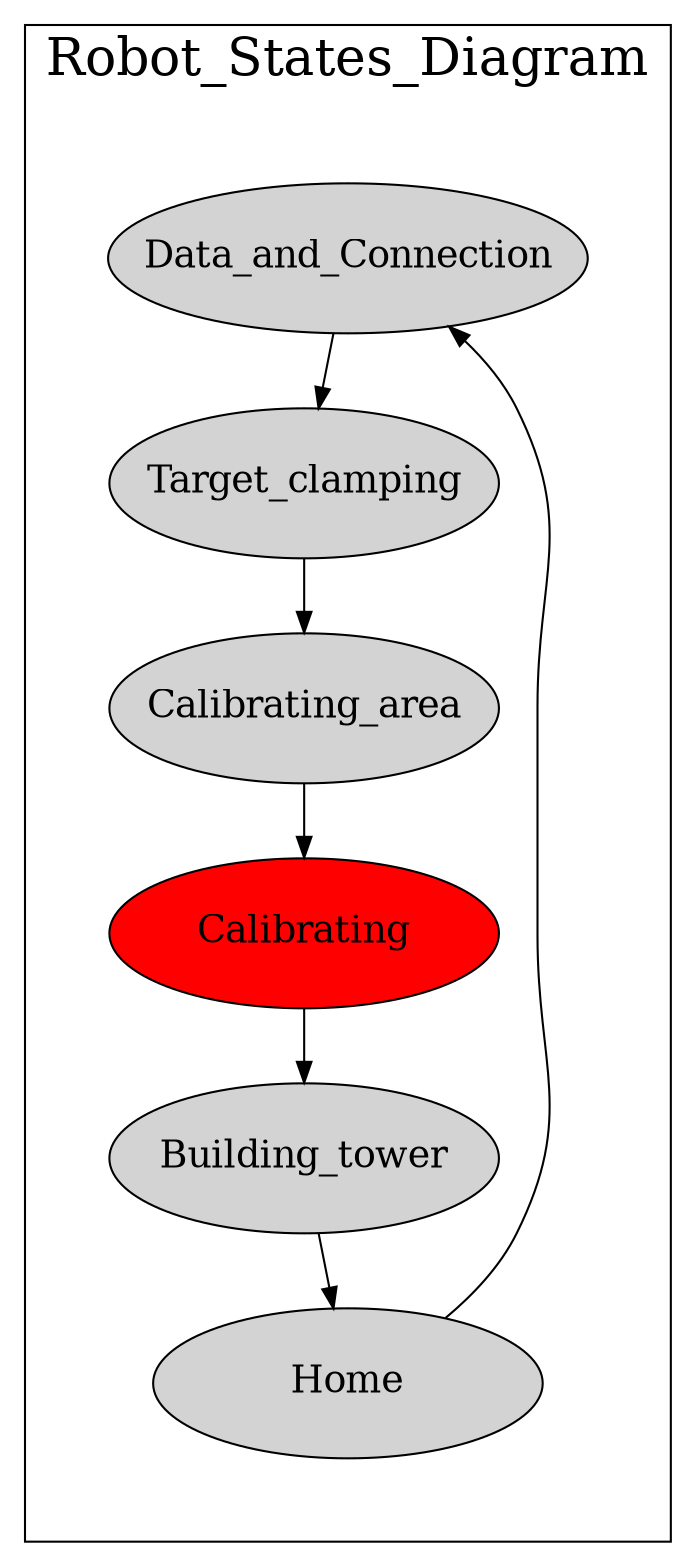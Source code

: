 digraph G {
    subgraph cluster0 {

        graph [label = "Robot_States_Diagram"; margin = 40; fontsize = 25;];
        
        node [shape = ellipse; style = filled; fontsize = "18"; height = 1; width = 2.6;];
        Data_and_Connection -> Target_clamping;
        Target_clamping -> Calibrating_area;
        Calibrating_area -> Calibrating;
        Calibrating -> Building_tower;
        Building_tower -> Home;
        Home -> Data_and_Connection;
        
        Calibrating [style = filled;fillcolor = red;];
    }
}